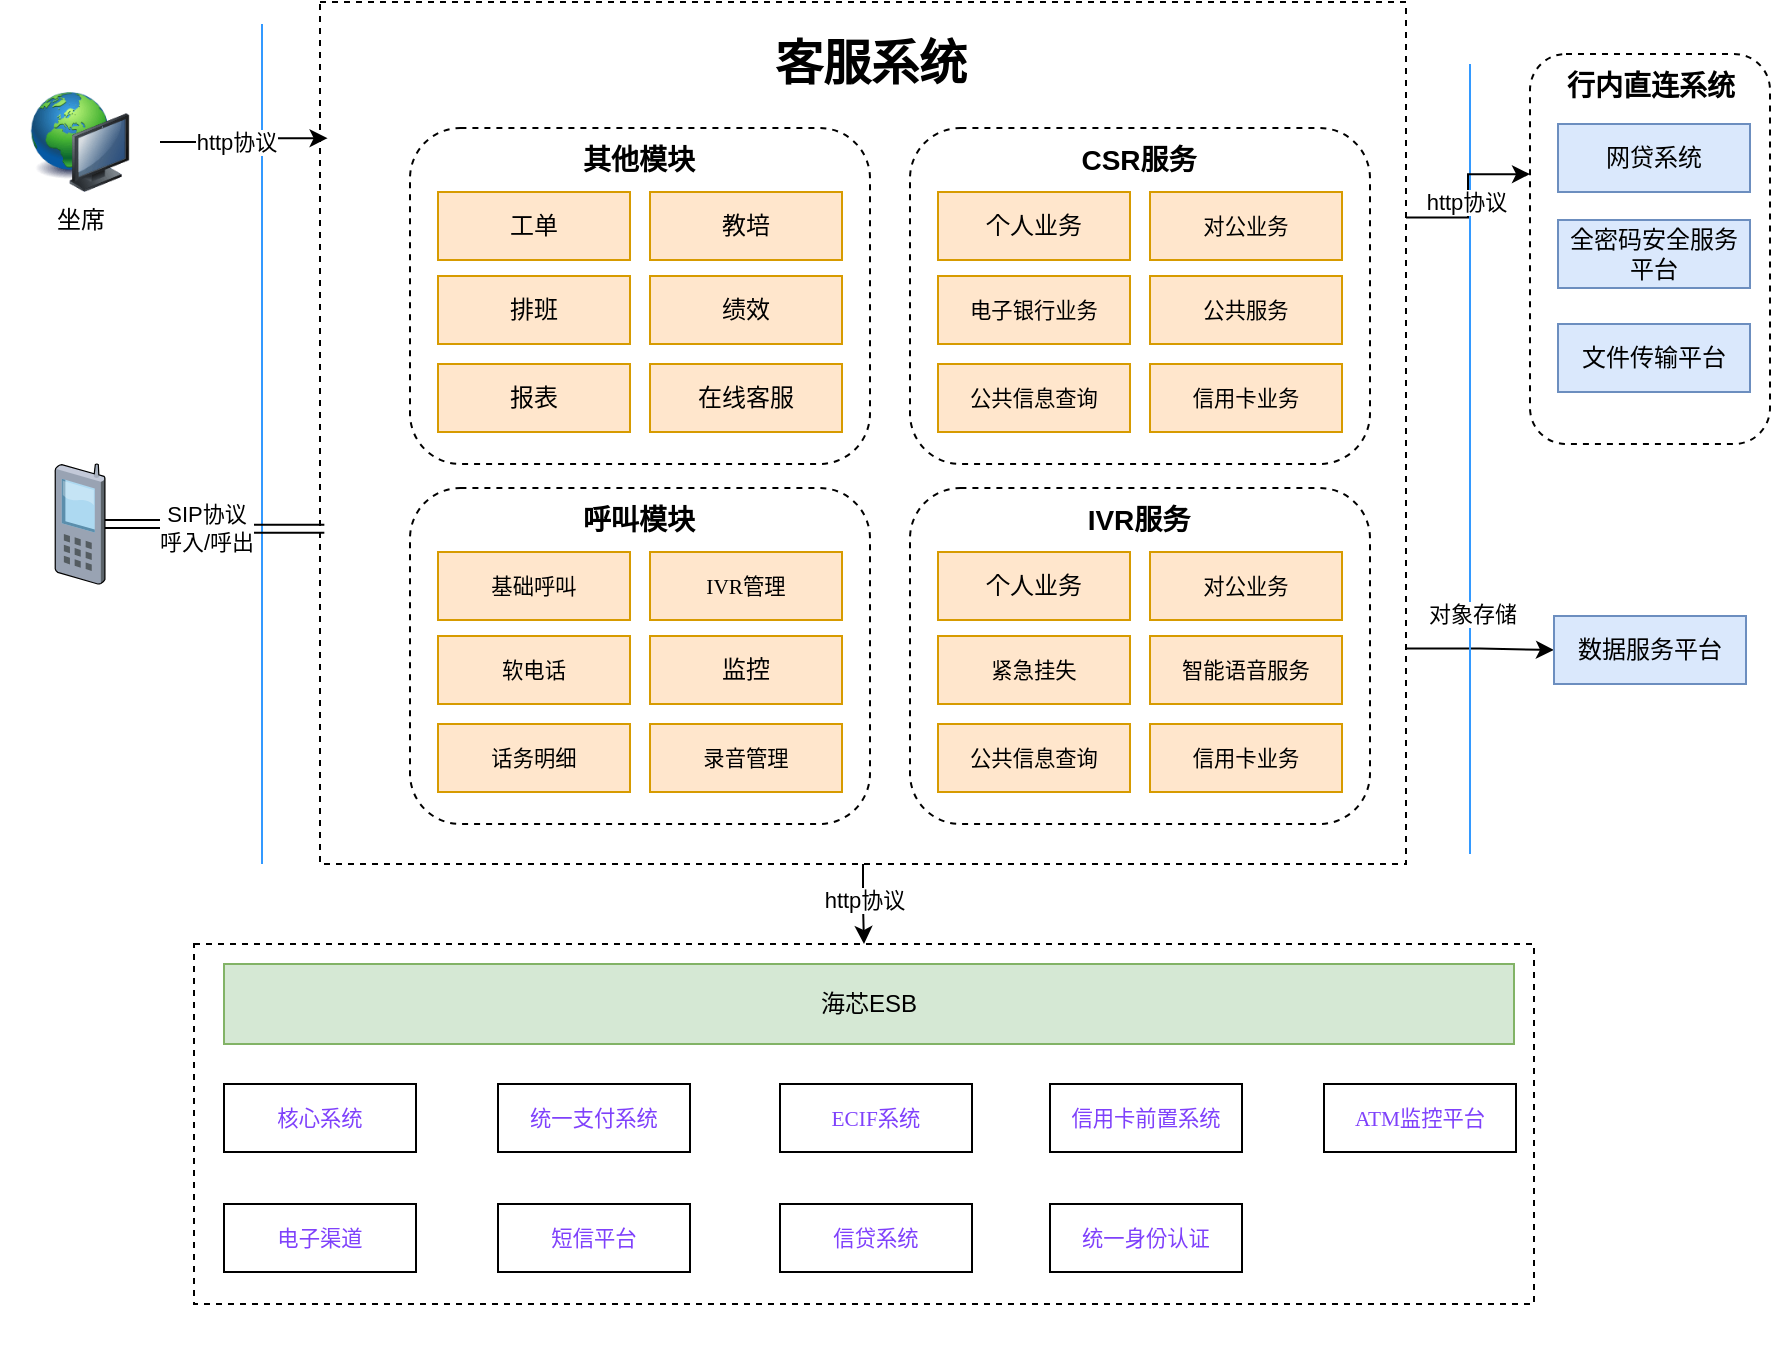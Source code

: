 <mxfile version="27.1.4" pages="2">
  <diagram name="第 1 页" id="z1AS-CnwqjCaLJEhdLgM">
    <mxGraphModel dx="996" dy="503" grid="1" gridSize="10" guides="1" tooltips="1" connect="1" arrows="1" fold="1" page="1" pageScale="1" pageWidth="827" pageHeight="1169" math="0" shadow="0">
      <root>
        <mxCell id="0" />
        <mxCell id="1" parent="0" />
        <mxCell id="5twSuYtWL3Y_KQBoELRt-119" style="edgeStyle=orthogonalEdgeStyle;rounded=0;orthogonalLoop=1;jettySize=auto;html=1;exitX=0.5;exitY=1;exitDx=0;exitDy=0;" parent="1" source="5twSuYtWL3Y_KQBoELRt-1" target="5twSuYtWL3Y_KQBoELRt-108" edge="1">
          <mxGeometry relative="1" as="geometry">
            <mxPoint x="436.235" y="510" as="targetPoint" />
          </mxGeometry>
        </mxCell>
        <mxCell id="5twSuYtWL3Y_KQBoELRt-121" value="http协议" style="edgeLabel;html=1;align=center;verticalAlign=middle;resizable=0;points=[];" parent="5twSuYtWL3Y_KQBoELRt-119" vertex="1" connectable="0">
          <mxGeometry x="-0.185" y="4" relative="1" as="geometry">
            <mxPoint x="-4" y="1" as="offset" />
          </mxGeometry>
        </mxCell>
        <mxCell id="EVX5sfQxtI5rWK1POcGl-6" style="edgeStyle=orthogonalEdgeStyle;rounded=0;orthogonalLoop=1;jettySize=auto;html=1;exitX=1;exitY=0.75;exitDx=0;exitDy=0;" parent="1" source="5twSuYtWL3Y_KQBoELRt-1" target="5twSuYtWL3Y_KQBoELRt-48" edge="1">
          <mxGeometry relative="1" as="geometry">
            <mxPoint x="770" y="352.5" as="targetPoint" />
          </mxGeometry>
        </mxCell>
        <mxCell id="5twSuYtWL3Y_KQBoELRt-1" value="" style="rounded=0;whiteSpace=wrap;html=1;dashed=1;align=center;glass=0;shadow=0;" parent="1" vertex="1">
          <mxGeometry x="165" y="29" width="543" height="431" as="geometry" />
        </mxCell>
        <mxCell id="5twSuYtWL3Y_KQBoELRt-5" value="坐席" style="image;html=1;image=img/lib/clip_art/computers/Network_128x128.png" parent="1" vertex="1">
          <mxGeometry x="5" y="74" width="80" height="50" as="geometry" />
        </mxCell>
        <mxCell id="5twSuYtWL3Y_KQBoELRt-6" value="" style="endArrow=none;html=1;rounded=0;fillColor=#dae8fc;strokeColor=#3399FF;" parent="1" edge="1">
          <mxGeometry width="50" height="50" relative="1" as="geometry">
            <mxPoint x="136" y="460" as="sourcePoint" />
            <mxPoint x="136" y="40" as="targetPoint" />
          </mxGeometry>
        </mxCell>
        <mxCell id="5twSuYtWL3Y_KQBoELRt-9" value="客服系统" style="text;strokeColor=none;fillColor=none;html=1;fontSize=24;fontStyle=1;verticalAlign=middle;align=center;" parent="1" vertex="1">
          <mxGeometry x="330" y="40" width="220" height="40" as="geometry" />
        </mxCell>
        <mxCell id="5twSuYtWL3Y_KQBoELRt-41" value="" style="endArrow=none;html=1;rounded=0;fillColor=#dae8fc;strokeColor=#3399FF;" parent="1" edge="1">
          <mxGeometry width="50" height="50" relative="1" as="geometry">
            <mxPoint x="740" y="455" as="sourcePoint" />
            <mxPoint x="740" y="60" as="targetPoint" />
          </mxGeometry>
        </mxCell>
        <mxCell id="EVX5sfQxtI5rWK1POcGl-7" value="对象存储" style="edgeLabel;html=1;align=center;verticalAlign=middle;resizable=0;points=[];" parent="5twSuYtWL3Y_KQBoELRt-41" vertex="1" connectable="0">
          <mxGeometry x="-0.39" y="-1" relative="1" as="geometry">
            <mxPoint as="offset" />
          </mxGeometry>
        </mxCell>
        <mxCell id="5twSuYtWL3Y_KQBoELRt-59" value="" style="group" parent="1" vertex="1" connectable="0">
          <mxGeometry x="210" y="90" width="230" height="170" as="geometry" />
        </mxCell>
        <mxCell id="5twSuYtWL3Y_KQBoELRt-25" value="" style="rounded=1;whiteSpace=wrap;html=1;dashed=1;" parent="5twSuYtWL3Y_KQBoELRt-59" vertex="1">
          <mxGeometry y="2" width="230" height="168" as="geometry" />
        </mxCell>
        <mxCell id="5twSuYtWL3Y_KQBoELRt-26" value="&lt;font style=&quot;font-size: 14px;&quot;&gt;其他模块&lt;/font&gt;" style="text;strokeColor=none;fillColor=none;html=1;fontSize=24;fontStyle=1;verticalAlign=middle;align=center;" parent="5twSuYtWL3Y_KQBoELRt-59" vertex="1">
          <mxGeometry x="64" width="100" height="30" as="geometry" />
        </mxCell>
        <mxCell id="5twSuYtWL3Y_KQBoELRt-27" value="工单" style="rounded=0;whiteSpace=wrap;html=1;fillColor=#ffe6cc;strokeColor=#d79b00;" parent="5twSuYtWL3Y_KQBoELRt-59" vertex="1">
          <mxGeometry x="14" y="34" width="96" height="34" as="geometry" />
        </mxCell>
        <mxCell id="5twSuYtWL3Y_KQBoELRt-28" value="排班" style="rounded=0;whiteSpace=wrap;html=1;fillColor=#ffe6cc;strokeColor=#d79b00;" parent="5twSuYtWL3Y_KQBoELRt-59" vertex="1">
          <mxGeometry x="14" y="76" width="96" height="34" as="geometry" />
        </mxCell>
        <mxCell id="5twSuYtWL3Y_KQBoELRt-54" value="教培" style="rounded=0;whiteSpace=wrap;html=1;fillColor=#ffe6cc;strokeColor=#d79b00;" parent="5twSuYtWL3Y_KQBoELRt-59" vertex="1">
          <mxGeometry x="120" y="34" width="96" height="34" as="geometry" />
        </mxCell>
        <mxCell id="5twSuYtWL3Y_KQBoELRt-56" value="绩效" style="rounded=0;whiteSpace=wrap;html=1;fillColor=#ffe6cc;strokeColor=#d79b00;" parent="5twSuYtWL3Y_KQBoELRt-59" vertex="1">
          <mxGeometry x="120" y="76" width="96" height="34" as="geometry" />
        </mxCell>
        <mxCell id="5twSuYtWL3Y_KQBoELRt-57" value="报表" style="rounded=0;whiteSpace=wrap;html=1;fillColor=#ffe6cc;strokeColor=#d79b00;" parent="5twSuYtWL3Y_KQBoELRt-59" vertex="1">
          <mxGeometry x="14" y="120" width="96" height="34" as="geometry" />
        </mxCell>
        <mxCell id="5twSuYtWL3Y_KQBoELRt-58" value="在线客服" style="rounded=0;whiteSpace=wrap;html=1;fillColor=#ffe6cc;strokeColor=#d79b00;" parent="5twSuYtWL3Y_KQBoELRt-59" vertex="1">
          <mxGeometry x="120" y="120" width="96" height="34" as="geometry" />
        </mxCell>
        <mxCell id="5twSuYtWL3Y_KQBoELRt-60" value="" style="group;fontColor=default;" parent="1" vertex="1" connectable="0">
          <mxGeometry x="460" y="90" width="230" height="170" as="geometry" />
        </mxCell>
        <mxCell id="5twSuYtWL3Y_KQBoELRt-61" value="" style="rounded=1;whiteSpace=wrap;html=1;dashed=1;" parent="5twSuYtWL3Y_KQBoELRt-60" vertex="1">
          <mxGeometry y="2" width="230" height="168" as="geometry" />
        </mxCell>
        <mxCell id="5twSuYtWL3Y_KQBoELRt-62" value="&lt;font style=&quot;font-size: 14px;&quot;&gt;CSR服务&lt;/font&gt;" style="text;strokeColor=none;fillColor=none;html=1;fontSize=24;fontStyle=1;verticalAlign=middle;align=center;" parent="5twSuYtWL3Y_KQBoELRt-60" vertex="1">
          <mxGeometry x="64" width="100" height="30" as="geometry" />
        </mxCell>
        <mxCell id="5twSuYtWL3Y_KQBoELRt-63" value="个人业务" style="rounded=0;whiteSpace=wrap;html=1;fillColor=#ffe6cc;strokeColor=#d79b00;" parent="5twSuYtWL3Y_KQBoELRt-60" vertex="1">
          <mxGeometry x="14" y="34" width="96" height="34" as="geometry" />
        </mxCell>
        <mxCell id="5twSuYtWL3Y_KQBoELRt-64" value="&lt;span style=&quot;font-family: &amp;quot;Microsoft YaHei&amp;quot;; font-size: 8pt; background-color: transparent;&quot;&gt;电子银行业务&lt;/span&gt;" style="rounded=0;whiteSpace=wrap;html=1;fillColor=#ffe6cc;strokeColor=#d79b00;fontColor=default;" parent="5twSuYtWL3Y_KQBoELRt-60" vertex="1">
          <mxGeometry x="14" y="76" width="96" height="34" as="geometry" />
        </mxCell>
        <mxCell id="5twSuYtWL3Y_KQBoELRt-65" value="&lt;span style=&quot;font-family: &amp;quot;Microsoft YaHei&amp;quot;; font-size: 8pt; background-color: transparent;&quot;&gt;对公业务&lt;/span&gt;" style="rounded=0;whiteSpace=wrap;html=1;fillColor=#ffe6cc;strokeColor=#d79b00;fontColor=default;" parent="5twSuYtWL3Y_KQBoELRt-60" vertex="1">
          <mxGeometry x="120" y="34" width="96" height="34" as="geometry" />
        </mxCell>
        <mxCell id="5twSuYtWL3Y_KQBoELRt-66" value="&lt;span style=&quot;font-family: &amp;quot;Microsoft YaHei&amp;quot;; font-size: 8pt; background-color: transparent;&quot;&gt;公共服务&lt;/span&gt;" style="rounded=0;whiteSpace=wrap;html=1;fillColor=#ffe6cc;strokeColor=#d79b00;fontColor=default;" parent="5twSuYtWL3Y_KQBoELRt-60" vertex="1">
          <mxGeometry x="120" y="76" width="96" height="34" as="geometry" />
        </mxCell>
        <mxCell id="5twSuYtWL3Y_KQBoELRt-67" value="&lt;span style=&quot;font-family: &amp;quot;Microsoft YaHei&amp;quot;; font-size: 8pt; background-color: transparent;&quot;&gt;公共信息查询&lt;/span&gt;" style="rounded=0;whiteSpace=wrap;html=1;fillColor=#ffe6cc;strokeColor=#d79b00;fontColor=default;" parent="5twSuYtWL3Y_KQBoELRt-60" vertex="1">
          <mxGeometry x="14" y="120" width="96" height="34" as="geometry" />
        </mxCell>
        <mxCell id="5twSuYtWL3Y_KQBoELRt-68" value="&lt;span style=&quot;font-family: &amp;quot;Microsoft YaHei&amp;quot;; font-size: 8pt; background-color: transparent;&quot;&gt;信用卡业务&lt;/span&gt;" style="rounded=0;whiteSpace=wrap;html=1;fillColor=#ffe6cc;strokeColor=#d79b00;fontColor=default;" parent="5twSuYtWL3Y_KQBoELRt-60" vertex="1">
          <mxGeometry x="120" y="120" width="96" height="34" as="geometry" />
        </mxCell>
        <mxCell id="5twSuYtWL3Y_KQBoELRt-73" value="" style="group" parent="1" vertex="1" connectable="0">
          <mxGeometry x="210" y="270" width="230" height="170" as="geometry" />
        </mxCell>
        <mxCell id="5twSuYtWL3Y_KQBoELRt-74" value="" style="rounded=1;whiteSpace=wrap;html=1;dashed=1;" parent="5twSuYtWL3Y_KQBoELRt-73" vertex="1">
          <mxGeometry y="2" width="230" height="168" as="geometry" />
        </mxCell>
        <mxCell id="5twSuYtWL3Y_KQBoELRt-75" value="&lt;font style=&quot;font-size: 14px;&quot;&gt;呼叫模块&lt;/font&gt;" style="text;strokeColor=none;fillColor=none;html=1;fontSize=24;fontStyle=1;verticalAlign=middle;align=center;" parent="5twSuYtWL3Y_KQBoELRt-73" vertex="1">
          <mxGeometry x="64" width="100" height="30" as="geometry" />
        </mxCell>
        <mxCell id="5twSuYtWL3Y_KQBoELRt-76" value="&lt;span style=&quot;font-family: &amp;quot;Microsoft YaHei&amp;quot;; font-size: 8pt; background-color: transparent;&quot;&gt;基础呼叫&lt;/span&gt;" style="rounded=0;whiteSpace=wrap;html=1;fillColor=#ffe6cc;strokeColor=#d79b00;fontColor=#000000;" parent="5twSuYtWL3Y_KQBoELRt-73" vertex="1">
          <mxGeometry x="14" y="34" width="96" height="34" as="geometry" />
        </mxCell>
        <mxCell id="5twSuYtWL3Y_KQBoELRt-77" value="&lt;span style=&quot;font-family: &amp;quot;Microsoft YaHei&amp;quot;; font-size: 8pt; background-color: transparent;&quot;&gt;软电话&lt;/span&gt;" style="rounded=0;whiteSpace=wrap;html=1;fillColor=#ffe6cc;strokeColor=#d79b00;fontColor=#000000;" parent="5twSuYtWL3Y_KQBoELRt-73" vertex="1">
          <mxGeometry x="14" y="76" width="96" height="34" as="geometry" />
        </mxCell>
        <mxCell id="5twSuYtWL3Y_KQBoELRt-78" value="&lt;span style=&quot;font-family: &amp;quot;Microsoft YaHei&amp;quot;; font-size: 8pt; background-color: transparent;&quot;&gt;IVR管理&lt;/span&gt;" style="rounded=0;whiteSpace=wrap;html=1;fillColor=#ffe6cc;strokeColor=#d79b00;fontColor=#000000;" parent="5twSuYtWL3Y_KQBoELRt-73" vertex="1">
          <mxGeometry x="120" y="34" width="96" height="34" as="geometry" />
        </mxCell>
        <mxCell id="5twSuYtWL3Y_KQBoELRt-79" value="监控" style="rounded=0;whiteSpace=wrap;html=1;fillColor=#ffe6cc;strokeColor=#d79b00;" parent="5twSuYtWL3Y_KQBoELRt-73" vertex="1">
          <mxGeometry x="120" y="76" width="96" height="34" as="geometry" />
        </mxCell>
        <mxCell id="5twSuYtWL3Y_KQBoELRt-80" value="&lt;span style=&quot;font-family: &amp;quot;Microsoft YaHei&amp;quot;; font-size: 8pt; background-color: transparent;&quot;&gt;话务明细&lt;/span&gt;" style="rounded=0;whiteSpace=wrap;html=1;fillColor=#ffe6cc;strokeColor=#d79b00;fontColor=#000000;" parent="5twSuYtWL3Y_KQBoELRt-73" vertex="1">
          <mxGeometry x="14" y="120" width="96" height="34" as="geometry" />
        </mxCell>
        <mxCell id="5twSuYtWL3Y_KQBoELRt-81" value="&lt;span style=&quot;font-family: &amp;quot;Microsoft YaHei&amp;quot;; font-size: 8pt; background-color: transparent;&quot;&gt;录音管理&lt;/span&gt;" style="rounded=0;whiteSpace=wrap;html=1;fillColor=#ffe6cc;strokeColor=#d79b00;fontColor=#000000;" parent="5twSuYtWL3Y_KQBoELRt-73" vertex="1">
          <mxGeometry x="120" y="120" width="96" height="34" as="geometry" />
        </mxCell>
        <mxCell id="5twSuYtWL3Y_KQBoELRt-82" value="" style="group;fontColor=default;" parent="1" vertex="1" connectable="0">
          <mxGeometry x="460" y="270" width="230" height="170" as="geometry" />
        </mxCell>
        <mxCell id="5twSuYtWL3Y_KQBoELRt-83" value="" style="rounded=1;whiteSpace=wrap;html=1;dashed=1;" parent="5twSuYtWL3Y_KQBoELRt-82" vertex="1">
          <mxGeometry y="2" width="230" height="168" as="geometry" />
        </mxCell>
        <mxCell id="5twSuYtWL3Y_KQBoELRt-84" value="&lt;font style=&quot;font-size: 14px;&quot;&gt;IVR服务&lt;/font&gt;" style="text;strokeColor=none;fillColor=none;html=1;fontSize=24;fontStyle=1;verticalAlign=middle;align=center;" parent="5twSuYtWL3Y_KQBoELRt-82" vertex="1">
          <mxGeometry x="64" width="100" height="30" as="geometry" />
        </mxCell>
        <mxCell id="5twSuYtWL3Y_KQBoELRt-85" value="个人业务" style="rounded=0;whiteSpace=wrap;html=1;fillColor=#ffe6cc;strokeColor=#d79b00;" parent="5twSuYtWL3Y_KQBoELRt-82" vertex="1">
          <mxGeometry x="14" y="34" width="96" height="34" as="geometry" />
        </mxCell>
        <mxCell id="5twSuYtWL3Y_KQBoELRt-86" value="&lt;span style=&quot;font-family: &amp;quot;Microsoft YaHei&amp;quot;; font-size: 8pt; background-color: transparent;&quot;&gt;紧急挂失&lt;/span&gt;" style="rounded=0;whiteSpace=wrap;html=1;fillColor=#ffe6cc;strokeColor=#d79b00;fontColor=default;" parent="5twSuYtWL3Y_KQBoELRt-82" vertex="1">
          <mxGeometry x="14" y="76" width="96" height="34" as="geometry" />
        </mxCell>
        <mxCell id="5twSuYtWL3Y_KQBoELRt-87" value="&lt;span style=&quot;font-family: &amp;quot;Microsoft YaHei&amp;quot;; font-size: 8pt; background-color: transparent;&quot;&gt;对公业务&lt;/span&gt;" style="rounded=0;whiteSpace=wrap;html=1;fillColor=#ffe6cc;strokeColor=#d79b00;fontColor=default;" parent="5twSuYtWL3Y_KQBoELRt-82" vertex="1">
          <mxGeometry x="120" y="34" width="96" height="34" as="geometry" />
        </mxCell>
        <mxCell id="5twSuYtWL3Y_KQBoELRt-88" value="&lt;span style=&quot;font-family: &amp;quot;Microsoft YaHei&amp;quot;; font-size: 8pt; background-color: transparent;&quot;&gt;智能语音服务&lt;/span&gt;" style="rounded=0;whiteSpace=wrap;html=1;fillColor=#ffe6cc;strokeColor=#d79b00;fontColor=default;" parent="5twSuYtWL3Y_KQBoELRt-82" vertex="1">
          <mxGeometry x="120" y="76" width="96" height="34" as="geometry" />
        </mxCell>
        <mxCell id="5twSuYtWL3Y_KQBoELRt-89" value="&lt;span style=&quot;font-family: &amp;quot;Microsoft YaHei&amp;quot;; font-size: 8pt; background-color: transparent;&quot;&gt;公共信息查询&lt;/span&gt;" style="rounded=0;whiteSpace=wrap;html=1;fillColor=#ffe6cc;strokeColor=#d79b00;fontColor=default;" parent="5twSuYtWL3Y_KQBoELRt-82" vertex="1">
          <mxGeometry x="14" y="120" width="96" height="34" as="geometry" />
        </mxCell>
        <mxCell id="5twSuYtWL3Y_KQBoELRt-90" value="&lt;span style=&quot;font-family: &amp;quot;Microsoft YaHei&amp;quot;; font-size: 8pt; background-color: transparent;&quot;&gt;信用卡业务&lt;/span&gt;" style="rounded=0;whiteSpace=wrap;html=1;fillColor=#ffe6cc;strokeColor=#d79b00;fontColor=default;" parent="5twSuYtWL3Y_KQBoELRt-82" vertex="1">
          <mxGeometry x="120" y="120" width="96" height="34" as="geometry" />
        </mxCell>
        <mxCell id="5twSuYtWL3Y_KQBoELRt-91" style="edgeStyle=orthogonalEdgeStyle;rounded=0;orthogonalLoop=1;jettySize=auto;html=1;exitX=1;exitY=0.5;exitDx=0;exitDy=0;entryX=0.007;entryY=0.158;entryDx=0;entryDy=0;entryPerimeter=0;" parent="1" source="5twSuYtWL3Y_KQBoELRt-5" target="5twSuYtWL3Y_KQBoELRt-1" edge="1">
          <mxGeometry relative="1" as="geometry">
            <mxPoint x="141.887" y="115.019" as="targetPoint" />
          </mxGeometry>
        </mxCell>
        <mxCell id="5twSuYtWL3Y_KQBoELRt-92" value="http协议" style="edgeLabel;html=1;align=center;verticalAlign=middle;resizable=0;points=[];" parent="5twSuYtWL3Y_KQBoELRt-91" vertex="1" connectable="0">
          <mxGeometry x="-0.059" y="2" relative="1" as="geometry">
            <mxPoint as="offset" />
          </mxGeometry>
        </mxCell>
        <mxCell id="5twSuYtWL3Y_KQBoELRt-93" style="edgeStyle=orthogonalEdgeStyle;rounded=0;orthogonalLoop=1;jettySize=auto;html=1;exitX=1;exitY=0.25;exitDx=0;exitDy=0;entryX=0;entryY=0.308;entryDx=0;entryDy=0;entryPerimeter=0;" parent="1" source="5twSuYtWL3Y_KQBoELRt-1" target="5twSuYtWL3Y_KQBoELRt-46" edge="1">
          <mxGeometry relative="1" as="geometry" />
        </mxCell>
        <mxCell id="5twSuYtWL3Y_KQBoELRt-94" value="http协议" style="edgeLabel;html=1;align=center;verticalAlign=middle;resizable=0;points=[];" parent="5twSuYtWL3Y_KQBoELRt-93" vertex="1" connectable="0">
          <mxGeometry x="-0.074" y="2" relative="1" as="geometry">
            <mxPoint x="1" as="offset" />
          </mxGeometry>
        </mxCell>
        <mxCell id="5twSuYtWL3Y_KQBoELRt-97" value="" style="edgeStyle=orthogonalEdgeStyle;rounded=0;orthogonalLoop=1;jettySize=auto;html=1;entryX=0.004;entryY=0.611;entryDx=0;entryDy=0;entryPerimeter=0;shape=link;" parent="1" source="5twSuYtWL3Y_KQBoELRt-96" target="5twSuYtWL3Y_KQBoELRt-1" edge="1">
          <mxGeometry relative="1" as="geometry" />
        </mxCell>
        <mxCell id="5twSuYtWL3Y_KQBoELRt-102" value="SIP协议&lt;div&gt;呼入/呼出&lt;/div&gt;" style="edgeLabel;html=1;align=center;verticalAlign=middle;resizable=0;points=[];" parent="5twSuYtWL3Y_KQBoELRt-97" vertex="1" connectable="0">
          <mxGeometry x="-0.005" y="-1" relative="1" as="geometry">
            <mxPoint x="-3" as="offset" />
          </mxGeometry>
        </mxCell>
        <mxCell id="5twSuYtWL3Y_KQBoELRt-96" value="" style="verticalLabelPosition=bottom;sketch=0;aspect=fixed;html=1;verticalAlign=top;strokeColor=none;align=center;outlineConnect=0;shape=mxgraph.citrix.cell_phone;" parent="1" vertex="1">
          <mxGeometry x="32.5" y="260" width="25" height="60" as="geometry" />
        </mxCell>
        <mxCell id="5twSuYtWL3Y_KQBoELRt-118" value="" style="group" parent="1" vertex="1" connectable="0">
          <mxGeometry x="102" y="500" width="670" height="200" as="geometry" />
        </mxCell>
        <mxCell id="5twSuYtWL3Y_KQBoELRt-108" value="" style="rounded=0;whiteSpace=wrap;html=1;dashed=1;align=center;glass=0;shadow=0;" parent="5twSuYtWL3Y_KQBoELRt-118" vertex="1">
          <mxGeometry width="670" height="180" as="geometry" />
        </mxCell>
        <mxCell id="5twSuYtWL3Y_KQBoELRt-109" value="海芯ESB" style="rounded=0;whiteSpace=wrap;html=1;fillColor=#d5e8d4;strokeColor=#82b366;" parent="5twSuYtWL3Y_KQBoELRt-118" vertex="1">
          <mxGeometry x="15" y="10" width="645" height="40" as="geometry" />
        </mxCell>
        <mxCell id="5twSuYtWL3Y_KQBoELRt-110" value="&lt;span style=&quot;font-family:&#39;Microsoft YaHei&#39;; font-size:8pt; color:#7f41fb; background-color:transparent;&quot;&gt;核心系统&lt;/span&gt;" style="rounded=0;whiteSpace=wrap;html=1;" parent="5twSuYtWL3Y_KQBoELRt-118" vertex="1">
          <mxGeometry x="15" y="70" width="96" height="34" as="geometry" />
        </mxCell>
        <mxCell id="5twSuYtWL3Y_KQBoELRt-111" value="&lt;span style=&quot;font-family:&#39;Microsoft YaHei&#39;; font-size:8pt; color:#7f41fb; background-color:transparent;&quot;&gt;统一支付系统&lt;/span&gt;" style="rounded=0;whiteSpace=wrap;html=1;" parent="5twSuYtWL3Y_KQBoELRt-118" vertex="1">
          <mxGeometry x="152" y="70" width="96" height="34" as="geometry" />
        </mxCell>
        <mxCell id="5twSuYtWL3Y_KQBoELRt-112" value="&lt;span style=&quot;font-family:&#39;Microsoft YaHei&#39;; font-size:8pt; color:#7f41fb; background-color:transparent;&quot;&gt;ECIF系统&lt;/span&gt;" style="rounded=0;whiteSpace=wrap;html=1;" parent="5twSuYtWL3Y_KQBoELRt-118" vertex="1">
          <mxGeometry x="293" y="70" width="96" height="34" as="geometry" />
        </mxCell>
        <mxCell id="5twSuYtWL3Y_KQBoELRt-113" value="&lt;span style=&quot;font-family:&#39;Microsoft YaHei&#39;; font-size:8pt; color:#7f41fb; background-color:transparent;&quot;&gt;信用卡前置系统&lt;/span&gt;" style="rounded=0;whiteSpace=wrap;html=1;" parent="5twSuYtWL3Y_KQBoELRt-118" vertex="1">
          <mxGeometry x="428" y="70" width="96" height="34" as="geometry" />
        </mxCell>
        <mxCell id="5twSuYtWL3Y_KQBoELRt-114" value="&lt;span style=&quot;font-family:&#39;Microsoft YaHei&#39;; font-size:8pt; color:#7f41fb; background-color:transparent;&quot;&gt;电子渠道&lt;/span&gt;" style="rounded=0;whiteSpace=wrap;html=1;" parent="5twSuYtWL3Y_KQBoELRt-118" vertex="1">
          <mxGeometry x="15" y="130" width="96" height="34" as="geometry" />
        </mxCell>
        <mxCell id="5twSuYtWL3Y_KQBoELRt-115" value="&lt;span style=&quot;font-family:&#39;Microsoft YaHei&#39;; font-size:8pt; color:#7f41fb; background-color:transparent;&quot;&gt;短信平台&lt;/span&gt;" style="rounded=0;whiteSpace=wrap;html=1;" parent="5twSuYtWL3Y_KQBoELRt-118" vertex="1">
          <mxGeometry x="152" y="130" width="96" height="34" as="geometry" />
        </mxCell>
        <mxCell id="5twSuYtWL3Y_KQBoELRt-116" value="&lt;span style=&quot;font-family:&#39;Microsoft YaHei&#39;; font-size:8pt; color:#7f41fb; background-color:transparent;&quot;&gt;信贷系统&lt;/span&gt;" style="rounded=0;whiteSpace=wrap;html=1;" parent="5twSuYtWL3Y_KQBoELRt-118" vertex="1">
          <mxGeometry x="293" y="130" width="96" height="34" as="geometry" />
        </mxCell>
        <mxCell id="5twSuYtWL3Y_KQBoELRt-117" value="&lt;span style=&quot;font-family:&#39;Microsoft YaHei&#39;; font-size:8pt; color:#7f41fb; background-color:transparent;&quot;&gt;统一身份认证&lt;/span&gt;" style="rounded=0;whiteSpace=wrap;html=1;" parent="5twSuYtWL3Y_KQBoELRt-118" vertex="1">
          <mxGeometry x="428" y="130" width="96" height="34" as="geometry" />
        </mxCell>
        <mxCell id="eXp-EpJMZknZPVPf-O0c-1" value="&lt;span style=&quot;font-family:&#39;Microsoft YaHei&#39;; font-size:8pt; color:#7f41fb; background-color:transparent;&quot;&gt;ATM监控平台&lt;/span&gt;" style="rounded=0;whiteSpace=wrap;html=1;" vertex="1" parent="5twSuYtWL3Y_KQBoELRt-118">
          <mxGeometry x="565" y="70" width="96" height="34" as="geometry" />
        </mxCell>
        <mxCell id="5twSuYtWL3Y_KQBoELRt-46" value="" style="rounded=1;whiteSpace=wrap;html=1;dashed=1;" parent="1" vertex="1">
          <mxGeometry x="770" y="55" width="120" height="195" as="geometry" />
        </mxCell>
        <mxCell id="5twSuYtWL3Y_KQBoELRt-47" value="&lt;font style=&quot;font-size: 14px;&quot;&gt;行内直连系统&lt;/font&gt;" style="text;strokeColor=none;fillColor=none;html=1;fontSize=24;fontStyle=1;verticalAlign=middle;align=center;" parent="1" vertex="1">
          <mxGeometry x="780" y="53" width="100" height="30" as="geometry" />
        </mxCell>
        <mxCell id="5twSuYtWL3Y_KQBoELRt-48" value="数据服务平台" style="rounded=0;whiteSpace=wrap;html=1;fillColor=#dae8fc;strokeColor=#6c8ebf;" parent="1" vertex="1">
          <mxGeometry x="782" y="336" width="96" height="34" as="geometry" />
        </mxCell>
        <mxCell id="5twSuYtWL3Y_KQBoELRt-49" value="网贷系统" style="rounded=0;whiteSpace=wrap;html=1;fillColor=#dae8fc;strokeColor=#6c8ebf;" parent="1" vertex="1">
          <mxGeometry x="784" y="90" width="96" height="34" as="geometry" />
        </mxCell>
        <mxCell id="5twSuYtWL3Y_KQBoELRt-52" value="文件传输平台" style="rounded=0;whiteSpace=wrap;html=1;fillColor=#dae8fc;strokeColor=#6c8ebf;" parent="1" vertex="1">
          <mxGeometry x="784" y="190" width="96" height="34" as="geometry" />
        </mxCell>
        <mxCell id="5twSuYtWL3Y_KQBoELRt-53" value="全密码安全服务平台" style="rounded=0;whiteSpace=wrap;html=1;fillColor=#dae8fc;strokeColor=#6c8ebf;" parent="1" vertex="1">
          <mxGeometry x="784" y="138" width="96" height="34" as="geometry" />
        </mxCell>
      </root>
    </mxGraphModel>
  </diagram>
  <diagram id="FneNA6iHPk7mILX-9F0h" name="第 2 页">
    <mxGraphModel dx="988" dy="508" grid="1" gridSize="10" guides="1" tooltips="1" connect="1" arrows="1" fold="1" page="1" pageScale="1" pageWidth="827" pageHeight="1169" math="0" shadow="0">
      <root>
        <mxCell id="0" />
        <mxCell id="1" parent="0" />
        <mxCell id="0hduY251xro4gR5nQEdV-36" value="客服平台" style="rounded=1;whiteSpace=wrap;html=1;fillColor=#00B4D8;strokeColor=#0077B6;" vertex="1" parent="1">
          <mxGeometry x="160" y="300" width="470" height="260" as="geometry" />
        </mxCell>
        <mxCell id="0hduY251xro4gR5nQEdV-37" value="IVR" style="rounded=1;whiteSpace=wrap;html=1;fillColor=#90E0EF;" vertex="1" parent="1">
          <mxGeometry x="197" y="355" width="80" height="40" as="geometry" />
        </mxCell>
        <mxCell id="0hduY251xro4gR5nQEdV-38" value="CSR" style="rounded=1;whiteSpace=wrap;html=1;fillColor=#90E0EF;" vertex="1" parent="1">
          <mxGeometry x="330" y="355" width="80" height="40" as="geometry" />
        </mxCell>
        <mxCell id="0hduY251xro4gR5nQEdV-39" style="edgeStyle=orthogonalEdgeStyle;rounded=0;html=1;endArrow=classic;endFill=1;" edge="1" parent="1">
          <mxGeometry relative="1" as="geometry">
            <mxPoint x="277" y="367" as="sourcePoint" />
            <mxPoint x="330" y="367" as="targetPoint" />
          </mxGeometry>
        </mxCell>
        <mxCell id="0hduY251xro4gR5nQEdV-40" value="ESB银行业务接口" style="rounded=1;whiteSpace=wrap;html=1;fillColor=#FFD166;" vertex="1" parent="1">
          <mxGeometry x="206" y="159" width="190" height="60" as="geometry" />
        </mxCell>
        <mxCell id="0hduY251xro4gR5nQEdV-41" value="统一身份认证" style="rounded=1;whiteSpace=wrap;html=1;fillColor=#06D6A0;" vertex="1" parent="1">
          <mxGeometry x="459" y="159" width="150" height="60" as="geometry" />
        </mxCell>
        <mxCell id="0hduY251xro4gR5nQEdV-42" value="" style="edgeStyle=orthogonalEdgeStyle;rounded=0;html=1;endArrow=classic;endFill=1;align=left;fontSize=12;entryX=0.5;entryY=0;entryDx=0;entryDy=0;startArrow=classic;" edge="1" parent="1" target="0hduY251xro4gR5nQEdV-37">
          <mxGeometry x="0.007" relative="1" as="geometry">
            <mxPoint x="237" y="220" as="sourcePoint" />
            <Array as="points">
              <mxPoint x="237" y="220" />
            </Array>
            <mxPoint as="offset" />
          </mxGeometry>
        </mxCell>
        <mxCell id="0hduY251xro4gR5nQEdV-52" value="&lt;span style=&quot;font-size: 12px; text-align: left;&quot;&gt;接口调用&lt;/span&gt;" style="edgeLabel;html=1;align=center;verticalAlign=middle;resizable=0;points=[];" vertex="1" connectable="0" parent="0hduY251xro4gR5nQEdV-42">
          <mxGeometry x="-0.016" y="-1" relative="1" as="geometry">
            <mxPoint y="-1" as="offset" />
          </mxGeometry>
        </mxCell>
        <mxCell id="0hduY251xro4gR5nQEdV-43" value="" style="edgeStyle=orthogonalEdgeStyle;rounded=0;html=1;endArrow=classic;endFill=1;align=left;fontSize=12;entryX=0.25;entryY=0;entryDx=0;entryDy=0;" edge="1" parent="1" target="0hduY251xro4gR5nQEdV-45">
          <mxGeometry relative="1" as="geometry">
            <mxPoint x="508" y="220" as="sourcePoint" />
            <Array as="points">
              <mxPoint x="508" y="230" />
              <mxPoint x="508" y="250" />
            </Array>
          </mxGeometry>
        </mxCell>
        <mxCell id="0hduY251xro4gR5nQEdV-48" value="&lt;span style=&quot;font-size: 12px; text-align: left;&quot;&gt;拉取数据&lt;/span&gt;" style="edgeLabel;html=1;align=center;verticalAlign=middle;resizable=0;points=[];" vertex="1" connectable="0" parent="0hduY251xro4gR5nQEdV-43">
          <mxGeometry x="-0.001" y="-3" relative="1" as="geometry">
            <mxPoint as="offset" />
          </mxGeometry>
        </mxCell>
        <mxCell id="0hduY251xro4gR5nQEdV-44" value="" style="edgeStyle=orthogonalEdgeStyle;rounded=0;html=1;endArrow=classic;endFill=1;align=left;fontSize=12;exitX=0.75;exitY=0;exitDx=0;exitDy=0;" edge="1" parent="1" source="0hduY251xro4gR5nQEdV-45" target="0hduY251xro4gR5nQEdV-41">
          <mxGeometry relative="1" as="geometry">
            <Array as="points">
              <mxPoint x="560" y="350" />
            </Array>
          </mxGeometry>
        </mxCell>
        <mxCell id="0hduY251xro4gR5nQEdV-49" value="&lt;span style=&quot;font-size: 12px; text-align: left;&quot;&gt;推送数据&lt;/span&gt;" style="edgeLabel;html=1;align=center;verticalAlign=middle;resizable=0;points=[];" vertex="1" connectable="0" parent="0hduY251xro4gR5nQEdV-44">
          <mxGeometry x="0.152" relative="1" as="geometry">
            <mxPoint y="9" as="offset" />
          </mxGeometry>
        </mxCell>
        <mxCell id="0hduY251xro4gR5nQEdV-45" value="工单及系统人员配置" style="rounded=1;whiteSpace=wrap;html=1;fillColor=#E9ECEF;" vertex="1" parent="1">
          <mxGeometry x="480" y="350" width="110" height="50" as="geometry" />
        </mxCell>
        <mxCell id="0hduY251xro4gR5nQEdV-47" value="" style="edgeStyle=orthogonalEdgeStyle;rounded=0;html=1;endArrow=classic;endFill=1;align=left;fontSize=12;entryX=0.25;entryY=0;entryDx=0;entryDy=0;startArrow=classic;" edge="1" parent="1">
          <mxGeometry x="0.004" relative="1" as="geometry">
            <mxPoint x="359" y="220" as="sourcePoint" />
            <mxPoint x="359" y="355" as="targetPoint" />
            <Array as="points">
              <mxPoint x="359" y="250" />
              <mxPoint x="359" y="250" />
            </Array>
            <mxPoint as="offset" />
          </mxGeometry>
        </mxCell>
        <mxCell id="0hduY251xro4gR5nQEdV-51" value="&lt;span style=&quot;font-size: 12px; text-align: left;&quot;&gt;接口调用&lt;/span&gt;" style="edgeLabel;html=1;align=center;verticalAlign=middle;resizable=0;points=[];" vertex="1" connectable="0" parent="0hduY251xro4gR5nQEdV-47">
          <mxGeometry x="-0.016" relative="1" as="geometry">
            <mxPoint as="offset" />
          </mxGeometry>
        </mxCell>
        <mxCell id="0hduY251xro4gR5nQEdV-50" style="edgeStyle=orthogonalEdgeStyle;rounded=0;html=1;endArrow=classic;endFill=1;entryX=1;entryY=0.75;entryDx=0;entryDy=0;exitX=0;exitY=0.75;exitDx=0;exitDy=0;" edge="1" parent="1">
          <mxGeometry relative="1" as="geometry">
            <mxPoint x="330" y="382" as="sourcePoint" />
            <mxPoint x="277" y="382" as="targetPoint" />
            <Array as="points">
              <mxPoint x="300" y="382" />
              <mxPoint x="300" y="382" />
            </Array>
          </mxGeometry>
        </mxCell>
        <mxCell id="0hduY251xro4gR5nQEdV-55" style="edgeStyle=orthogonalEdgeStyle;rounded=0;orthogonalLoop=1;jettySize=auto;html=1;exitX=0.5;exitY=1;exitDx=0;exitDy=0;entryX=0.5;entryY=0;entryDx=0;entryDy=0;" edge="1" parent="1" source="0hduY251xro4gR5nQEdV-53" target="0hduY251xro4gR5nQEdV-54">
          <mxGeometry relative="1" as="geometry" />
        </mxCell>
        <mxCell id="0hduY251xro4gR5nQEdV-56" value="拉取数据" style="edgeLabel;html=1;align=center;verticalAlign=middle;resizable=0;points=[];" vertex="1" connectable="0" parent="0hduY251xro4gR5nQEdV-55">
          <mxGeometry x="-0.28" relative="1" as="geometry">
            <mxPoint as="offset" />
          </mxGeometry>
        </mxCell>
        <mxCell id="0hduY251xro4gR5nQEdV-53" value="网点机构信息" style="rounded=1;whiteSpace=wrap;html=1;fillColor=#fff2cc;strokeColor=#d6b656;" vertex="1" parent="1">
          <mxGeometry x="340" y="470" width="110" height="50" as="geometry" />
        </mxCell>
        <mxCell id="0hduY251xro4gR5nQEdV-54" value="湖仓" style="rounded=1;whiteSpace=wrap;html=1;fillColor=#dae8fc;strokeColor=#6c8ebf;" vertex="1" parent="1">
          <mxGeometry x="335" y="600" width="120" height="50" as="geometry" />
        </mxCell>
      </root>
    </mxGraphModel>
  </diagram>
</mxfile>
